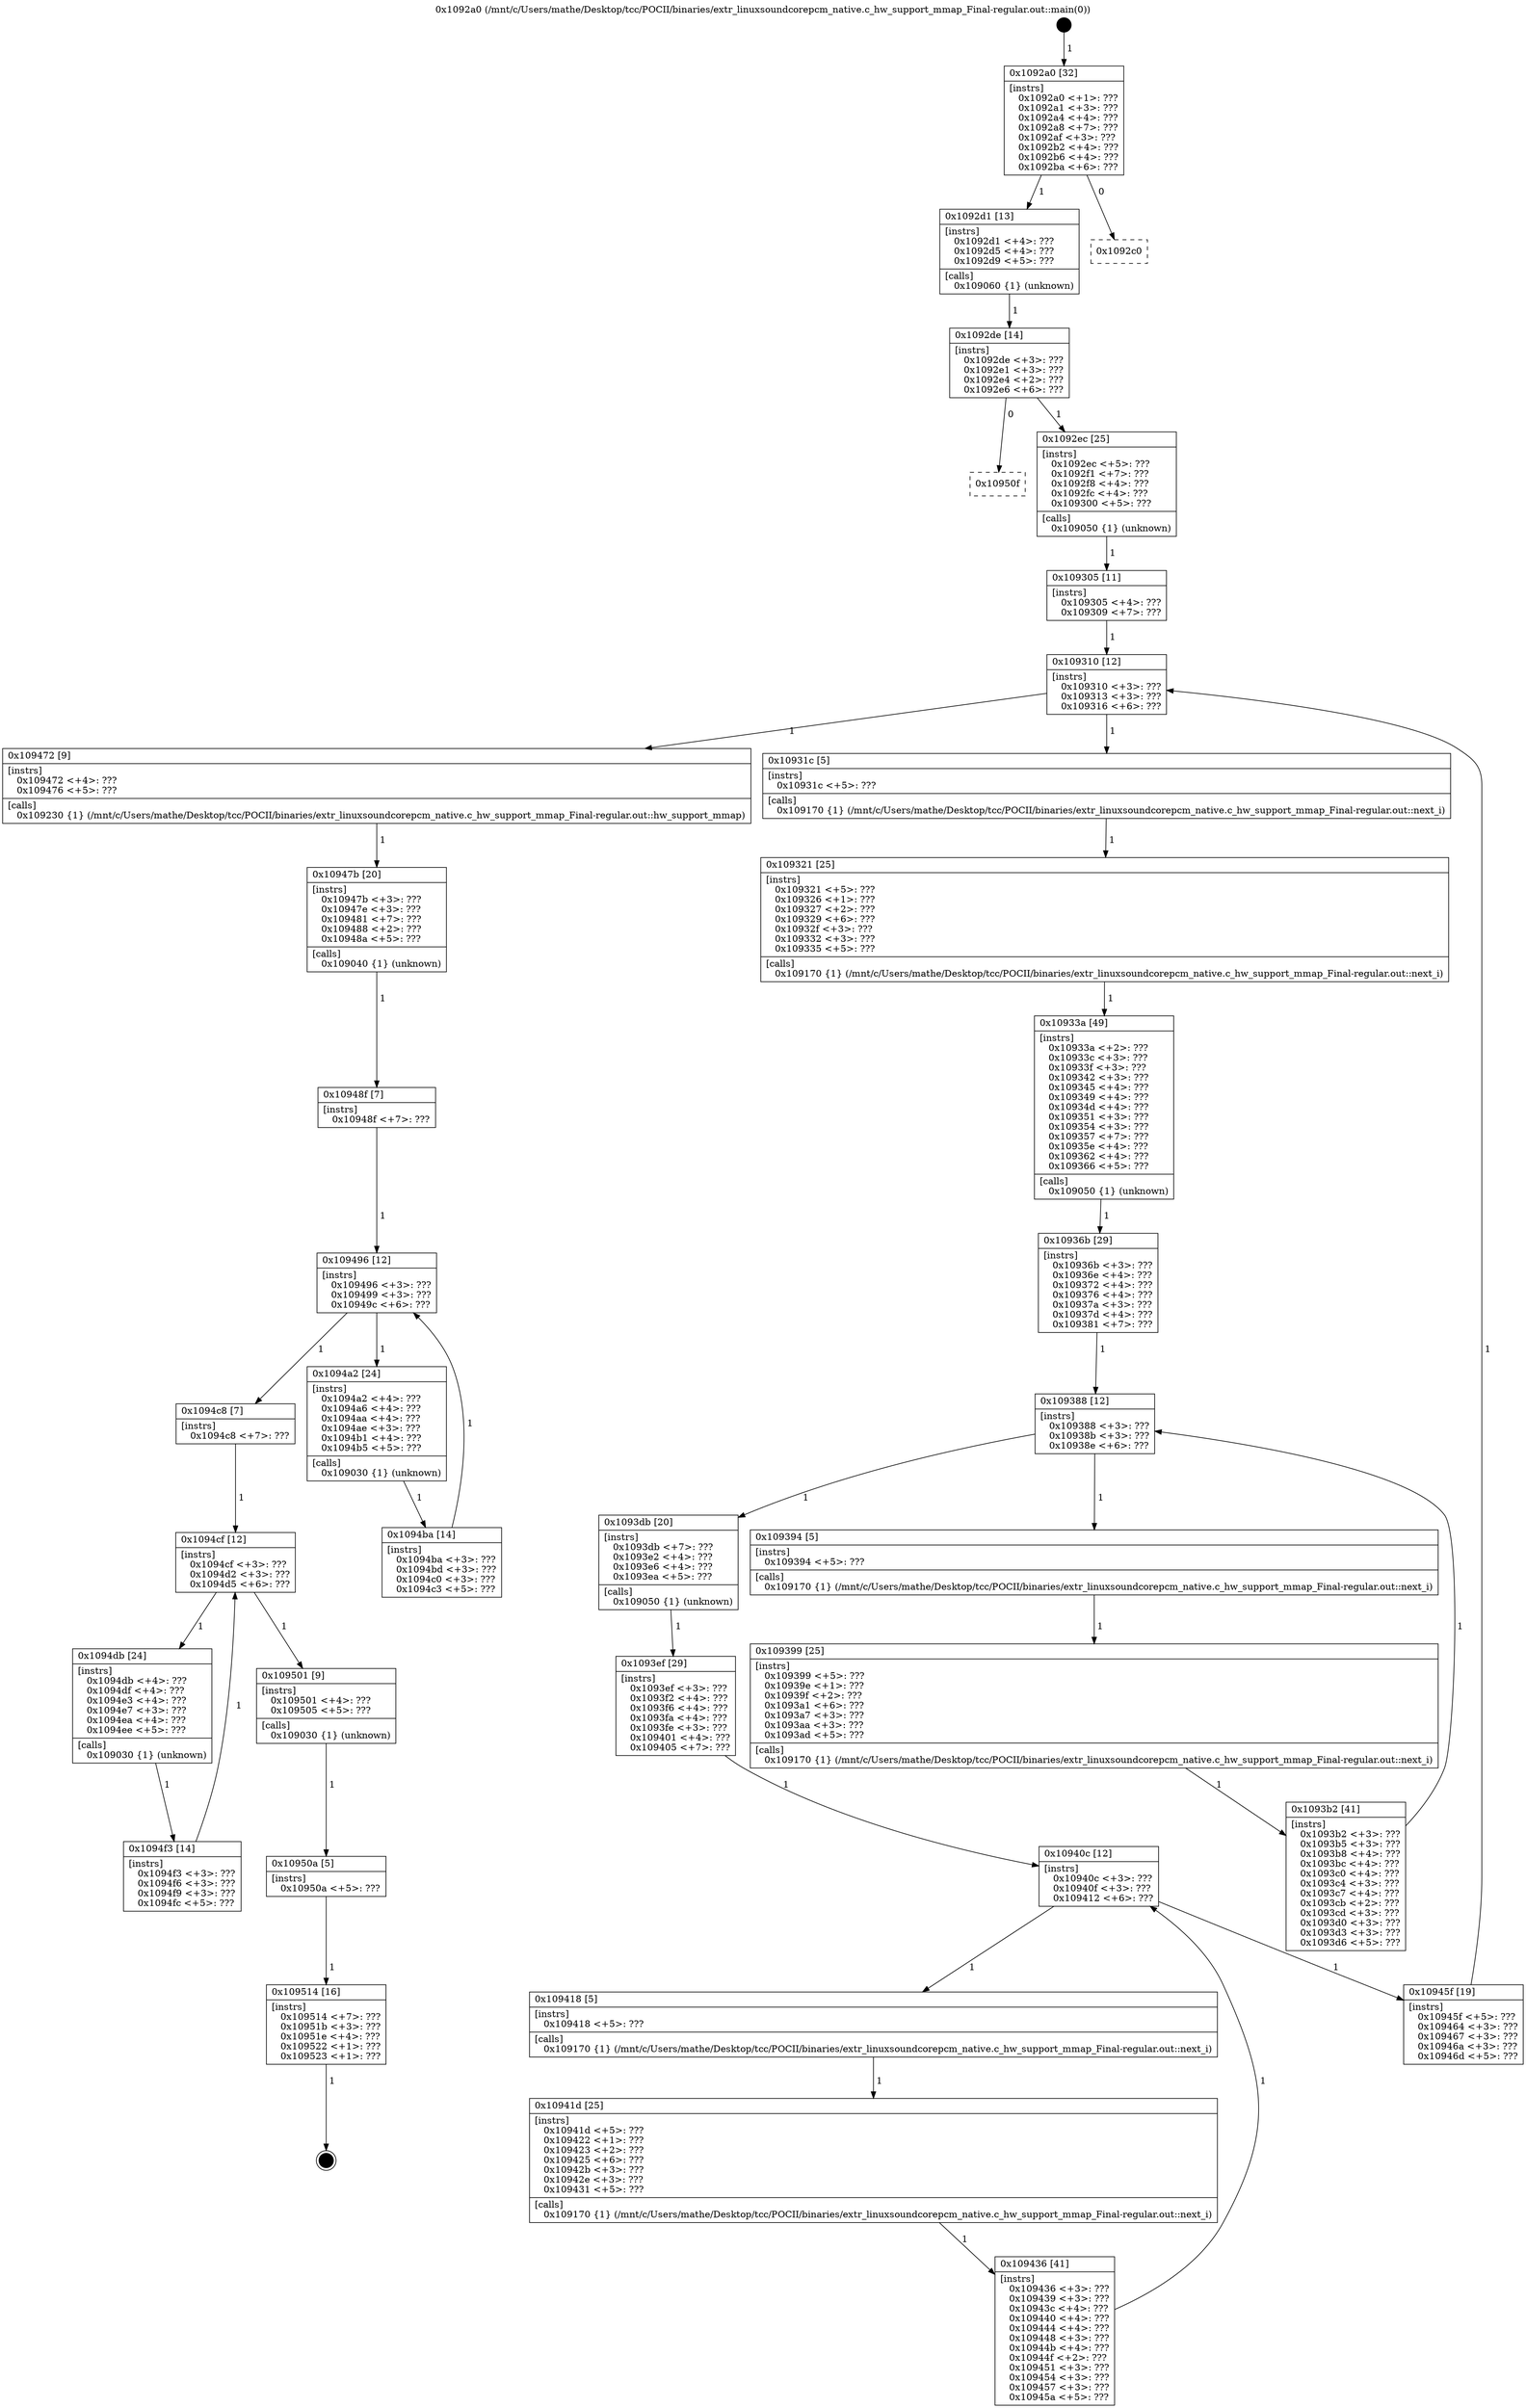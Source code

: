 digraph "0x1092a0" {
  label = "0x1092a0 (/mnt/c/Users/mathe/Desktop/tcc/POCII/binaries/extr_linuxsoundcorepcm_native.c_hw_support_mmap_Final-regular.out::main(0))"
  labelloc = "t"
  node[shape=record]

  Entry [label="",width=0.3,height=0.3,shape=circle,fillcolor=black,style=filled]
  "0x1092a0" [label="{
     0x1092a0 [32]\l
     | [instrs]\l
     &nbsp;&nbsp;0x1092a0 \<+1\>: ???\l
     &nbsp;&nbsp;0x1092a1 \<+3\>: ???\l
     &nbsp;&nbsp;0x1092a4 \<+4\>: ???\l
     &nbsp;&nbsp;0x1092a8 \<+7\>: ???\l
     &nbsp;&nbsp;0x1092af \<+3\>: ???\l
     &nbsp;&nbsp;0x1092b2 \<+4\>: ???\l
     &nbsp;&nbsp;0x1092b6 \<+4\>: ???\l
     &nbsp;&nbsp;0x1092ba \<+6\>: ???\l
  }"]
  "0x1092d1" [label="{
     0x1092d1 [13]\l
     | [instrs]\l
     &nbsp;&nbsp;0x1092d1 \<+4\>: ???\l
     &nbsp;&nbsp;0x1092d5 \<+4\>: ???\l
     &nbsp;&nbsp;0x1092d9 \<+5\>: ???\l
     | [calls]\l
     &nbsp;&nbsp;0x109060 \{1\} (unknown)\l
  }"]
  "0x1092c0" [label="{
     0x1092c0\l
  }", style=dashed]
  "0x1092de" [label="{
     0x1092de [14]\l
     | [instrs]\l
     &nbsp;&nbsp;0x1092de \<+3\>: ???\l
     &nbsp;&nbsp;0x1092e1 \<+3\>: ???\l
     &nbsp;&nbsp;0x1092e4 \<+2\>: ???\l
     &nbsp;&nbsp;0x1092e6 \<+6\>: ???\l
  }"]
  "0x10950f" [label="{
     0x10950f\l
  }", style=dashed]
  "0x1092ec" [label="{
     0x1092ec [25]\l
     | [instrs]\l
     &nbsp;&nbsp;0x1092ec \<+5\>: ???\l
     &nbsp;&nbsp;0x1092f1 \<+7\>: ???\l
     &nbsp;&nbsp;0x1092f8 \<+4\>: ???\l
     &nbsp;&nbsp;0x1092fc \<+4\>: ???\l
     &nbsp;&nbsp;0x109300 \<+5\>: ???\l
     | [calls]\l
     &nbsp;&nbsp;0x109050 \{1\} (unknown)\l
  }"]
  Exit [label="",width=0.3,height=0.3,shape=circle,fillcolor=black,style=filled,peripheries=2]
  "0x109310" [label="{
     0x109310 [12]\l
     | [instrs]\l
     &nbsp;&nbsp;0x109310 \<+3\>: ???\l
     &nbsp;&nbsp;0x109313 \<+3\>: ???\l
     &nbsp;&nbsp;0x109316 \<+6\>: ???\l
  }"]
  "0x109472" [label="{
     0x109472 [9]\l
     | [instrs]\l
     &nbsp;&nbsp;0x109472 \<+4\>: ???\l
     &nbsp;&nbsp;0x109476 \<+5\>: ???\l
     | [calls]\l
     &nbsp;&nbsp;0x109230 \{1\} (/mnt/c/Users/mathe/Desktop/tcc/POCII/binaries/extr_linuxsoundcorepcm_native.c_hw_support_mmap_Final-regular.out::hw_support_mmap)\l
  }"]
  "0x10931c" [label="{
     0x10931c [5]\l
     | [instrs]\l
     &nbsp;&nbsp;0x10931c \<+5\>: ???\l
     | [calls]\l
     &nbsp;&nbsp;0x109170 \{1\} (/mnt/c/Users/mathe/Desktop/tcc/POCII/binaries/extr_linuxsoundcorepcm_native.c_hw_support_mmap_Final-regular.out::next_i)\l
  }"]
  "0x109321" [label="{
     0x109321 [25]\l
     | [instrs]\l
     &nbsp;&nbsp;0x109321 \<+5\>: ???\l
     &nbsp;&nbsp;0x109326 \<+1\>: ???\l
     &nbsp;&nbsp;0x109327 \<+2\>: ???\l
     &nbsp;&nbsp;0x109329 \<+6\>: ???\l
     &nbsp;&nbsp;0x10932f \<+3\>: ???\l
     &nbsp;&nbsp;0x109332 \<+3\>: ???\l
     &nbsp;&nbsp;0x109335 \<+5\>: ???\l
     | [calls]\l
     &nbsp;&nbsp;0x109170 \{1\} (/mnt/c/Users/mathe/Desktop/tcc/POCII/binaries/extr_linuxsoundcorepcm_native.c_hw_support_mmap_Final-regular.out::next_i)\l
  }"]
  "0x10933a" [label="{
     0x10933a [49]\l
     | [instrs]\l
     &nbsp;&nbsp;0x10933a \<+2\>: ???\l
     &nbsp;&nbsp;0x10933c \<+3\>: ???\l
     &nbsp;&nbsp;0x10933f \<+3\>: ???\l
     &nbsp;&nbsp;0x109342 \<+3\>: ???\l
     &nbsp;&nbsp;0x109345 \<+4\>: ???\l
     &nbsp;&nbsp;0x109349 \<+4\>: ???\l
     &nbsp;&nbsp;0x10934d \<+4\>: ???\l
     &nbsp;&nbsp;0x109351 \<+3\>: ???\l
     &nbsp;&nbsp;0x109354 \<+3\>: ???\l
     &nbsp;&nbsp;0x109357 \<+7\>: ???\l
     &nbsp;&nbsp;0x10935e \<+4\>: ???\l
     &nbsp;&nbsp;0x109362 \<+4\>: ???\l
     &nbsp;&nbsp;0x109366 \<+5\>: ???\l
     | [calls]\l
     &nbsp;&nbsp;0x109050 \{1\} (unknown)\l
  }"]
  "0x109388" [label="{
     0x109388 [12]\l
     | [instrs]\l
     &nbsp;&nbsp;0x109388 \<+3\>: ???\l
     &nbsp;&nbsp;0x10938b \<+3\>: ???\l
     &nbsp;&nbsp;0x10938e \<+6\>: ???\l
  }"]
  "0x1093db" [label="{
     0x1093db [20]\l
     | [instrs]\l
     &nbsp;&nbsp;0x1093db \<+7\>: ???\l
     &nbsp;&nbsp;0x1093e2 \<+4\>: ???\l
     &nbsp;&nbsp;0x1093e6 \<+4\>: ???\l
     &nbsp;&nbsp;0x1093ea \<+5\>: ???\l
     | [calls]\l
     &nbsp;&nbsp;0x109050 \{1\} (unknown)\l
  }"]
  "0x109394" [label="{
     0x109394 [5]\l
     | [instrs]\l
     &nbsp;&nbsp;0x109394 \<+5\>: ???\l
     | [calls]\l
     &nbsp;&nbsp;0x109170 \{1\} (/mnt/c/Users/mathe/Desktop/tcc/POCII/binaries/extr_linuxsoundcorepcm_native.c_hw_support_mmap_Final-regular.out::next_i)\l
  }"]
  "0x109399" [label="{
     0x109399 [25]\l
     | [instrs]\l
     &nbsp;&nbsp;0x109399 \<+5\>: ???\l
     &nbsp;&nbsp;0x10939e \<+1\>: ???\l
     &nbsp;&nbsp;0x10939f \<+2\>: ???\l
     &nbsp;&nbsp;0x1093a1 \<+6\>: ???\l
     &nbsp;&nbsp;0x1093a7 \<+3\>: ???\l
     &nbsp;&nbsp;0x1093aa \<+3\>: ???\l
     &nbsp;&nbsp;0x1093ad \<+5\>: ???\l
     | [calls]\l
     &nbsp;&nbsp;0x109170 \{1\} (/mnt/c/Users/mathe/Desktop/tcc/POCII/binaries/extr_linuxsoundcorepcm_native.c_hw_support_mmap_Final-regular.out::next_i)\l
  }"]
  "0x1093b2" [label="{
     0x1093b2 [41]\l
     | [instrs]\l
     &nbsp;&nbsp;0x1093b2 \<+3\>: ???\l
     &nbsp;&nbsp;0x1093b5 \<+3\>: ???\l
     &nbsp;&nbsp;0x1093b8 \<+4\>: ???\l
     &nbsp;&nbsp;0x1093bc \<+4\>: ???\l
     &nbsp;&nbsp;0x1093c0 \<+4\>: ???\l
     &nbsp;&nbsp;0x1093c4 \<+3\>: ???\l
     &nbsp;&nbsp;0x1093c7 \<+4\>: ???\l
     &nbsp;&nbsp;0x1093cb \<+2\>: ???\l
     &nbsp;&nbsp;0x1093cd \<+3\>: ???\l
     &nbsp;&nbsp;0x1093d0 \<+3\>: ???\l
     &nbsp;&nbsp;0x1093d3 \<+3\>: ???\l
     &nbsp;&nbsp;0x1093d6 \<+5\>: ???\l
  }"]
  "0x10936b" [label="{
     0x10936b [29]\l
     | [instrs]\l
     &nbsp;&nbsp;0x10936b \<+3\>: ???\l
     &nbsp;&nbsp;0x10936e \<+4\>: ???\l
     &nbsp;&nbsp;0x109372 \<+4\>: ???\l
     &nbsp;&nbsp;0x109376 \<+4\>: ???\l
     &nbsp;&nbsp;0x10937a \<+3\>: ???\l
     &nbsp;&nbsp;0x10937d \<+4\>: ???\l
     &nbsp;&nbsp;0x109381 \<+7\>: ???\l
  }"]
  "0x10940c" [label="{
     0x10940c [12]\l
     | [instrs]\l
     &nbsp;&nbsp;0x10940c \<+3\>: ???\l
     &nbsp;&nbsp;0x10940f \<+3\>: ???\l
     &nbsp;&nbsp;0x109412 \<+6\>: ???\l
  }"]
  "0x10945f" [label="{
     0x10945f [19]\l
     | [instrs]\l
     &nbsp;&nbsp;0x10945f \<+5\>: ???\l
     &nbsp;&nbsp;0x109464 \<+3\>: ???\l
     &nbsp;&nbsp;0x109467 \<+3\>: ???\l
     &nbsp;&nbsp;0x10946a \<+3\>: ???\l
     &nbsp;&nbsp;0x10946d \<+5\>: ???\l
  }"]
  "0x109418" [label="{
     0x109418 [5]\l
     | [instrs]\l
     &nbsp;&nbsp;0x109418 \<+5\>: ???\l
     | [calls]\l
     &nbsp;&nbsp;0x109170 \{1\} (/mnt/c/Users/mathe/Desktop/tcc/POCII/binaries/extr_linuxsoundcorepcm_native.c_hw_support_mmap_Final-regular.out::next_i)\l
  }"]
  "0x10941d" [label="{
     0x10941d [25]\l
     | [instrs]\l
     &nbsp;&nbsp;0x10941d \<+5\>: ???\l
     &nbsp;&nbsp;0x109422 \<+1\>: ???\l
     &nbsp;&nbsp;0x109423 \<+2\>: ???\l
     &nbsp;&nbsp;0x109425 \<+6\>: ???\l
     &nbsp;&nbsp;0x10942b \<+3\>: ???\l
     &nbsp;&nbsp;0x10942e \<+3\>: ???\l
     &nbsp;&nbsp;0x109431 \<+5\>: ???\l
     | [calls]\l
     &nbsp;&nbsp;0x109170 \{1\} (/mnt/c/Users/mathe/Desktop/tcc/POCII/binaries/extr_linuxsoundcorepcm_native.c_hw_support_mmap_Final-regular.out::next_i)\l
  }"]
  "0x109436" [label="{
     0x109436 [41]\l
     | [instrs]\l
     &nbsp;&nbsp;0x109436 \<+3\>: ???\l
     &nbsp;&nbsp;0x109439 \<+3\>: ???\l
     &nbsp;&nbsp;0x10943c \<+4\>: ???\l
     &nbsp;&nbsp;0x109440 \<+4\>: ???\l
     &nbsp;&nbsp;0x109444 \<+4\>: ???\l
     &nbsp;&nbsp;0x109448 \<+3\>: ???\l
     &nbsp;&nbsp;0x10944b \<+4\>: ???\l
     &nbsp;&nbsp;0x10944f \<+2\>: ???\l
     &nbsp;&nbsp;0x109451 \<+3\>: ???\l
     &nbsp;&nbsp;0x109454 \<+3\>: ???\l
     &nbsp;&nbsp;0x109457 \<+3\>: ???\l
     &nbsp;&nbsp;0x10945a \<+5\>: ???\l
  }"]
  "0x1093ef" [label="{
     0x1093ef [29]\l
     | [instrs]\l
     &nbsp;&nbsp;0x1093ef \<+3\>: ???\l
     &nbsp;&nbsp;0x1093f2 \<+4\>: ???\l
     &nbsp;&nbsp;0x1093f6 \<+4\>: ???\l
     &nbsp;&nbsp;0x1093fa \<+4\>: ???\l
     &nbsp;&nbsp;0x1093fe \<+3\>: ???\l
     &nbsp;&nbsp;0x109401 \<+4\>: ???\l
     &nbsp;&nbsp;0x109405 \<+7\>: ???\l
  }"]
  "0x109514" [label="{
     0x109514 [16]\l
     | [instrs]\l
     &nbsp;&nbsp;0x109514 \<+7\>: ???\l
     &nbsp;&nbsp;0x10951b \<+3\>: ???\l
     &nbsp;&nbsp;0x10951e \<+4\>: ???\l
     &nbsp;&nbsp;0x109522 \<+1\>: ???\l
     &nbsp;&nbsp;0x109523 \<+1\>: ???\l
  }"]
  "0x109305" [label="{
     0x109305 [11]\l
     | [instrs]\l
     &nbsp;&nbsp;0x109305 \<+4\>: ???\l
     &nbsp;&nbsp;0x109309 \<+7\>: ???\l
  }"]
  "0x10947b" [label="{
     0x10947b [20]\l
     | [instrs]\l
     &nbsp;&nbsp;0x10947b \<+3\>: ???\l
     &nbsp;&nbsp;0x10947e \<+3\>: ???\l
     &nbsp;&nbsp;0x109481 \<+7\>: ???\l
     &nbsp;&nbsp;0x109488 \<+2\>: ???\l
     &nbsp;&nbsp;0x10948a \<+5\>: ???\l
     | [calls]\l
     &nbsp;&nbsp;0x109040 \{1\} (unknown)\l
  }"]
  "0x109496" [label="{
     0x109496 [12]\l
     | [instrs]\l
     &nbsp;&nbsp;0x109496 \<+3\>: ???\l
     &nbsp;&nbsp;0x109499 \<+3\>: ???\l
     &nbsp;&nbsp;0x10949c \<+6\>: ???\l
  }"]
  "0x1094cf" [label="{
     0x1094cf [12]\l
     | [instrs]\l
     &nbsp;&nbsp;0x1094cf \<+3\>: ???\l
     &nbsp;&nbsp;0x1094d2 \<+3\>: ???\l
     &nbsp;&nbsp;0x1094d5 \<+6\>: ???\l
  }"]
  "0x1094a2" [label="{
     0x1094a2 [24]\l
     | [instrs]\l
     &nbsp;&nbsp;0x1094a2 \<+4\>: ???\l
     &nbsp;&nbsp;0x1094a6 \<+4\>: ???\l
     &nbsp;&nbsp;0x1094aa \<+4\>: ???\l
     &nbsp;&nbsp;0x1094ae \<+3\>: ???\l
     &nbsp;&nbsp;0x1094b1 \<+4\>: ???\l
     &nbsp;&nbsp;0x1094b5 \<+5\>: ???\l
     | [calls]\l
     &nbsp;&nbsp;0x109030 \{1\} (unknown)\l
  }"]
  "0x1094ba" [label="{
     0x1094ba [14]\l
     | [instrs]\l
     &nbsp;&nbsp;0x1094ba \<+3\>: ???\l
     &nbsp;&nbsp;0x1094bd \<+3\>: ???\l
     &nbsp;&nbsp;0x1094c0 \<+3\>: ???\l
     &nbsp;&nbsp;0x1094c3 \<+5\>: ???\l
  }"]
  "0x10948f" [label="{
     0x10948f [7]\l
     | [instrs]\l
     &nbsp;&nbsp;0x10948f \<+7\>: ???\l
  }"]
  "0x109501" [label="{
     0x109501 [9]\l
     | [instrs]\l
     &nbsp;&nbsp;0x109501 \<+4\>: ???\l
     &nbsp;&nbsp;0x109505 \<+5\>: ???\l
     | [calls]\l
     &nbsp;&nbsp;0x109030 \{1\} (unknown)\l
  }"]
  "0x1094db" [label="{
     0x1094db [24]\l
     | [instrs]\l
     &nbsp;&nbsp;0x1094db \<+4\>: ???\l
     &nbsp;&nbsp;0x1094df \<+4\>: ???\l
     &nbsp;&nbsp;0x1094e3 \<+4\>: ???\l
     &nbsp;&nbsp;0x1094e7 \<+3\>: ???\l
     &nbsp;&nbsp;0x1094ea \<+4\>: ???\l
     &nbsp;&nbsp;0x1094ee \<+5\>: ???\l
     | [calls]\l
     &nbsp;&nbsp;0x109030 \{1\} (unknown)\l
  }"]
  "0x1094f3" [label="{
     0x1094f3 [14]\l
     | [instrs]\l
     &nbsp;&nbsp;0x1094f3 \<+3\>: ???\l
     &nbsp;&nbsp;0x1094f6 \<+3\>: ???\l
     &nbsp;&nbsp;0x1094f9 \<+3\>: ???\l
     &nbsp;&nbsp;0x1094fc \<+5\>: ???\l
  }"]
  "0x1094c8" [label="{
     0x1094c8 [7]\l
     | [instrs]\l
     &nbsp;&nbsp;0x1094c8 \<+7\>: ???\l
  }"]
  "0x10950a" [label="{
     0x10950a [5]\l
     | [instrs]\l
     &nbsp;&nbsp;0x10950a \<+5\>: ???\l
  }"]
  Entry -> "0x1092a0" [label=" 1"]
  "0x1092a0" -> "0x1092d1" [label=" 1"]
  "0x1092a0" -> "0x1092c0" [label=" 0"]
  "0x1092d1" -> "0x1092de" [label=" 1"]
  "0x1092de" -> "0x10950f" [label=" 0"]
  "0x1092de" -> "0x1092ec" [label=" 1"]
  "0x109514" -> Exit [label=" 1"]
  "0x1092ec" -> "0x109305" [label=" 1"]
  "0x109310" -> "0x109472" [label=" 1"]
  "0x109310" -> "0x10931c" [label=" 1"]
  "0x10931c" -> "0x109321" [label=" 1"]
  "0x109321" -> "0x10933a" [label=" 1"]
  "0x10933a" -> "0x10936b" [label=" 1"]
  "0x109388" -> "0x1093db" [label=" 1"]
  "0x109388" -> "0x109394" [label=" 1"]
  "0x109394" -> "0x109399" [label=" 1"]
  "0x109399" -> "0x1093b2" [label=" 1"]
  "0x10936b" -> "0x109388" [label=" 1"]
  "0x1093b2" -> "0x109388" [label=" 1"]
  "0x1093db" -> "0x1093ef" [label=" 1"]
  "0x10940c" -> "0x10945f" [label=" 1"]
  "0x10940c" -> "0x109418" [label=" 1"]
  "0x109418" -> "0x10941d" [label=" 1"]
  "0x10941d" -> "0x109436" [label=" 1"]
  "0x1093ef" -> "0x10940c" [label=" 1"]
  "0x109436" -> "0x10940c" [label=" 1"]
  "0x10950a" -> "0x109514" [label=" 1"]
  "0x109305" -> "0x109310" [label=" 1"]
  "0x10945f" -> "0x109310" [label=" 1"]
  "0x109472" -> "0x10947b" [label=" 1"]
  "0x10947b" -> "0x10948f" [label=" 1"]
  "0x109496" -> "0x1094c8" [label=" 1"]
  "0x109496" -> "0x1094a2" [label=" 1"]
  "0x1094a2" -> "0x1094ba" [label=" 1"]
  "0x10948f" -> "0x109496" [label=" 1"]
  "0x1094ba" -> "0x109496" [label=" 1"]
  "0x1094cf" -> "0x109501" [label=" 1"]
  "0x1094cf" -> "0x1094db" [label=" 1"]
  "0x1094db" -> "0x1094f3" [label=" 1"]
  "0x1094c8" -> "0x1094cf" [label=" 1"]
  "0x1094f3" -> "0x1094cf" [label=" 1"]
  "0x109501" -> "0x10950a" [label=" 1"]
}
